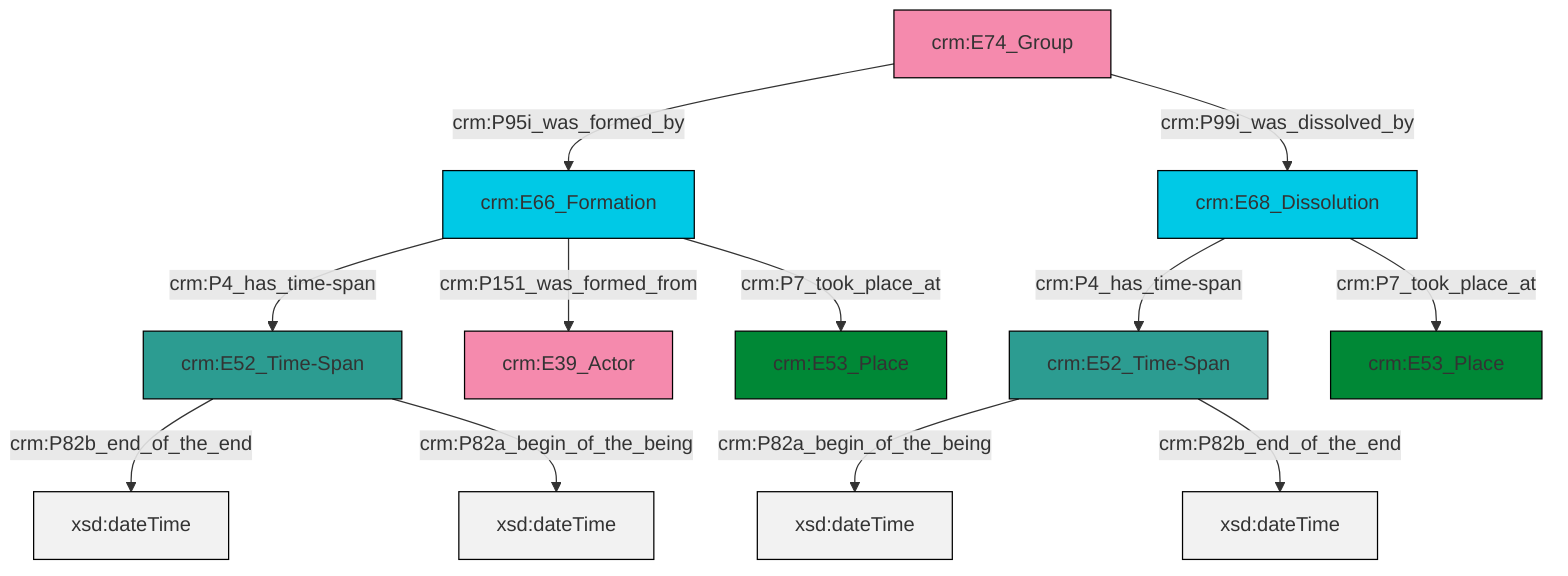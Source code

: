 graph TD
classDef Literal fill:#f2f2f2,stroke:#000000;
classDef CRM_Entity fill:#FFFFFF,stroke:#000000;
classDef Temporal_Entity fill:#00C9E6, stroke:#000000;
classDef Type fill:#E18312, stroke:#000000;
classDef Time-Span fill:#2C9C91, stroke:#000000;
classDef Appellation fill:#FFEB7F, stroke:#000000;
classDef Place fill:#008836, stroke:#000000;
classDef Persistent_Item fill:#B266B2, stroke:#000000;
classDef Conceptual_Object fill:#FFD700, stroke:#000000;
classDef Physical_Thing fill:#D2B48C, stroke:#000000;
classDef Actor fill:#f58aad, stroke:#000000;
classDef PC_Classes fill:#4ce600, stroke:#000000;
classDef Multi fill:#cccccc,stroke:#000000;

2["crm:E66_Formation"]:::Temporal_Entity -->|crm:P4_has_time-span| 3["crm:E52_Time-Span"]:::Time-Span
4["crm:E68_Dissolution"]:::Temporal_Entity -->|crm:P4_has_time-span| 5["crm:E52_Time-Span"]:::Time-Span
4["crm:E68_Dissolution"]:::Temporal_Entity -->|crm:P7_took_place_at| 6["crm:E53_Place"]:::Place
0["crm:E74_Group"]:::Actor -->|crm:P95i_was_formed_by| 2["crm:E66_Formation"]:::Temporal_Entity
3["crm:E52_Time-Span"]:::Time-Span -->|crm:P82b_end_of_the_end| 8[xsd:dateTime]:::Literal
5["crm:E52_Time-Span"]:::Time-Span -->|crm:P82a_begin_of_the_being| 9[xsd:dateTime]:::Literal
2["crm:E66_Formation"]:::Temporal_Entity -->|crm:P151_was_formed_from| 10["crm:E39_Actor"]:::Actor
2["crm:E66_Formation"]:::Temporal_Entity -->|crm:P7_took_place_at| 13["crm:E53_Place"]:::Place
3["crm:E52_Time-Span"]:::Time-Span -->|crm:P82a_begin_of_the_being| 14[xsd:dateTime]:::Literal
0["crm:E74_Group"]:::Actor -->|crm:P99i_was_dissolved_by| 4["crm:E68_Dissolution"]:::Temporal_Entity
5["crm:E52_Time-Span"]:::Time-Span -->|crm:P82b_end_of_the_end| 17[xsd:dateTime]:::Literal